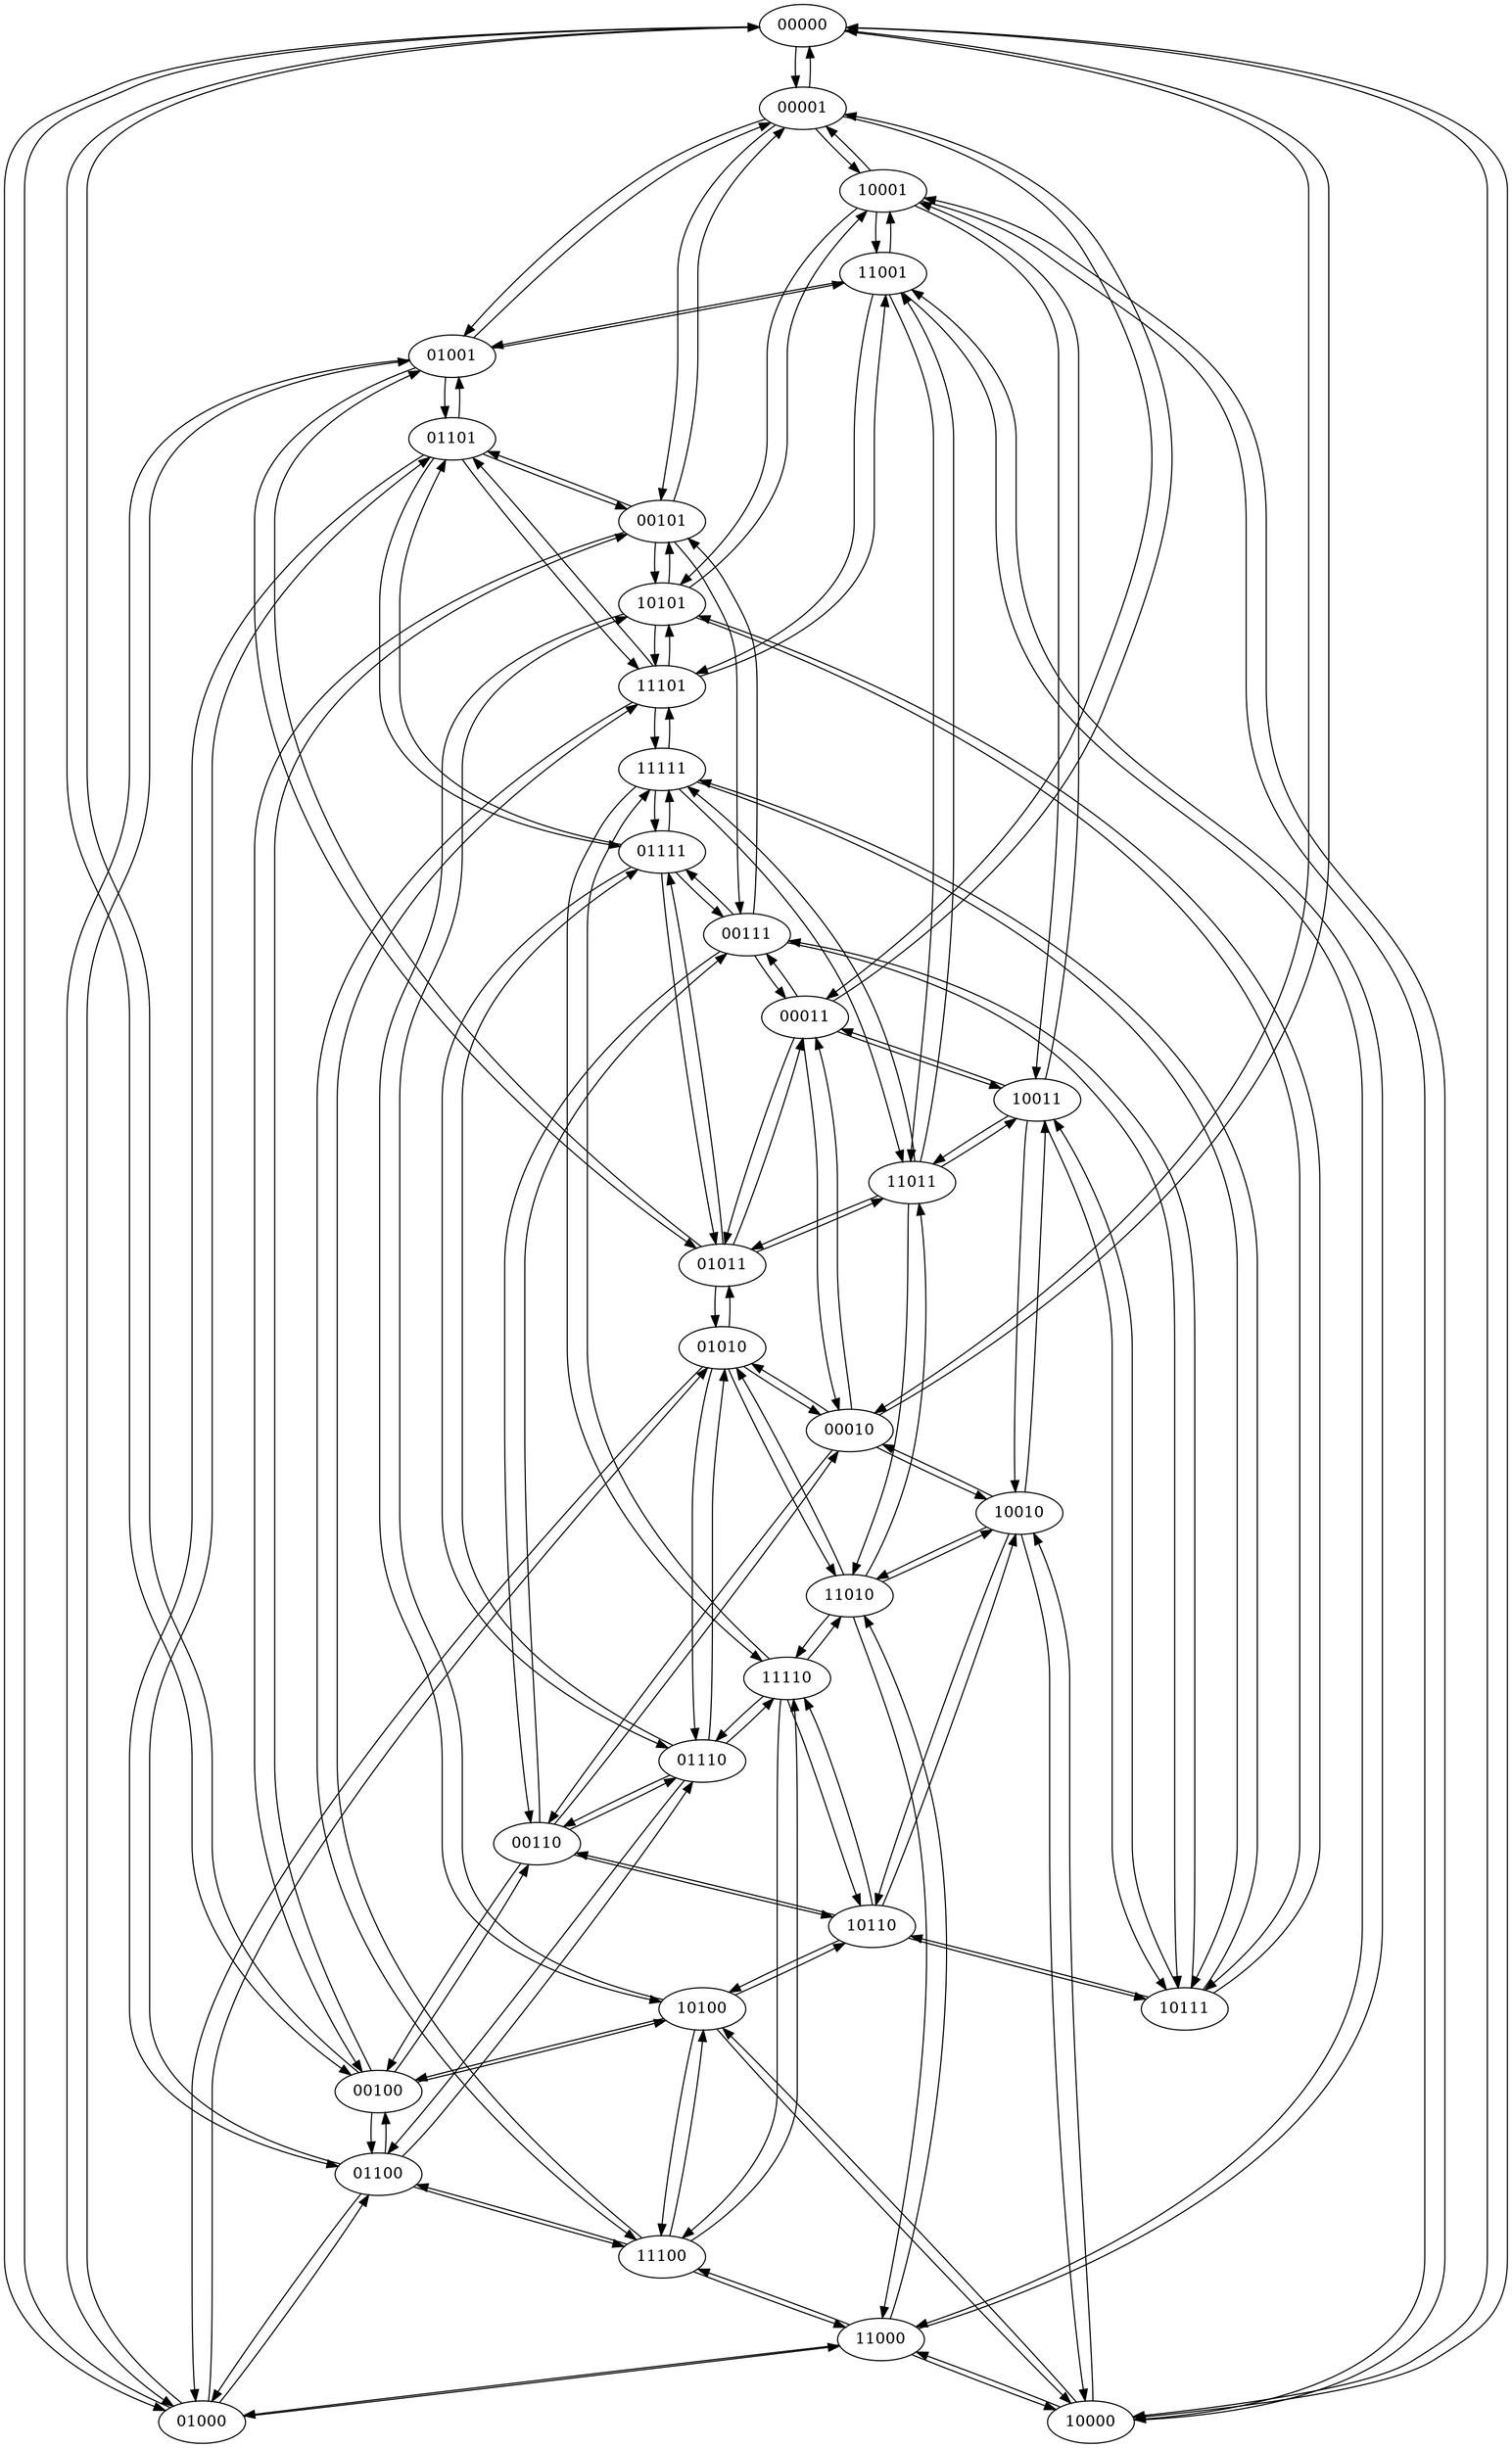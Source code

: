 digraph dsgraph {
	node [label="\N"];
	graph [bb="0,0,1338,2184"];
	00000 [pos="693,2165", width="0.97222", height="0.52778"];
	00001 [pos="693,2091", width="0.97222", height="0.52778"];
	00010 [pos="753,907", width="0.97222", height="0.52778"];
	00011 [pos="721,1277", width="0.97222", height="0.52778"];
	00100 [pos="334,315", width="0.97222", height="0.52778"];
	00101 [pos="589,1721", width="0.97222", height="0.52778"];
	00110 [pos="475,537", width="0.97222", height="0.52778"];
	00111 [pos="661,1351", width="0.97222", height="0.52778"];
	01000 [pos="177,19", width="0.97222", height="0.52778"];
	01001 [pos="417,1869", width="0.97222", height="0.52778"];
	01010 [pos="645,981", width="0.97222", height="0.52778"];
	01011 [pos="645,1055", width="0.97222", height="0.52778"];
	01100 [pos="334,241", width="0.97222", height="0.52778"];
	01101 [pos="417,1795", width="0.97222", height="0.52778"];
	01110 [pos="621,611", width="0.97222", height="0.52778"];
	01111 [pos="589,1425", width="0.97222", height="0.52778"];
	10000 [pos="944,19", width="0.97222", height="0.52778"];
	10001 [pos="780,2017", width="0.97222", height="0.52778"];
	10010 [pos="897,833", width="0.97222", height="0.52778"];
	10011 [pos="921,1203", width="0.97222", height="0.52778"];
	10100 [pos="619,389", width="0.97222", height="0.52778"];
	10101 [pos="589,1647", width="0.97222", height="0.52778"];
	10110 [pos="765,463", width="0.97222", height="0.52778"];
	10111 [pos="1049,389", width="0.97222", height="0.52778"];
	11000 [pos="760,93", width="0.97222", height="0.52778"];
	11001 [pos="780,1943", width="0.97222", height="0.52778"];
	11010 [pos="753,759", width="0.97222", height="0.52778"];
	11011 [pos="809,1129", width="0.97222", height="0.52778"];
	11100 [pos="581,167", width="0.97222", height="0.52778"];
	11101 [pos="589,1573", width="0.97222", height="0.52778"];
	11110 [pos="697,685", width="0.97222", height="0.52778"];
	11111 [pos="589,1499", width="0.97222", height="0.52778"];
	00001 -> 00000 [index=1, pos="e,698.99,2145.9 698.96,2109.7 699.7,2117.6 699.92,2127 699.62,2135.7"];
	00010 -> 00000 [index=2, pos="e,727.89,2162.3 779.35,919.87 873.31,971.06 1185,1169.9 1185,1425 1185,2017 1185,2017 1185,2017 1185,2109.1 859.59,2149.7 737.99\
,2161.3"];
	00100 -> 00000 [index=3, pos="e,657.69,2164.2 316.22,331.38 276.63,364.74 186,445.18 186,537 186,611 186,611 186,611 186,712.76 130,731.24 130,833 130,1277 130\
,1277 130,1277 130,1378.8 74,1397.2 74,1499 74,2017 74,2017 74,2017 74,2135.7 504.46,2159.3 647.5,2163.9"];
	01000 -> 00000 [index=4, pos="e,657.95,2164.7 149.52,30.888 103.85,50.804 18,95.867 18,167 18,2017 18,2017 18,2017 18,2076.4 60.038,2085.2 114,2110 209.38,2153.9\
 528.53,2162.8 647.72,2164.5"];
	00000 -> 00001 [index=1, pos="e,687.04,2109.7 687.01,2145.9 686.28,2138 686.08,2128.7 686.39,2119.9"];
	00011 -> 00001 [index=2, pos="e,727.97,2087.8 745.83,1290.8 801.8,1326.7 935.5,1429.3 984,1554 1049.8,1723 1079.9,1808.1 984,1962 930.89,2047.2 805.58,2076.7 \
737.92,2086.5"];
	00101 -> 00001 [index=3, pos="e,679.67,2072.9 598.34,1739.6 606.5,1767.6 615,1822.2 615,1869 615,1943 615,1943 615,1943 615,1991.3 649.84,2037.7 673.15,2065.3"];
	01001 -> 00001 [index=4, pos="e,667.24,2077.7 435.27,1885.5 465.54,1917.6 527.73,1989.5 592,2036 612.61,2050.9 637.86,2063.8 658.06,2073.4"];
	00000 -> 00010 [index=2, pos="e,775.64,921.67 727.78,2161.5 837.32,2150.3 1167,2109.7 1167,2017 1167,2017 1167,2017 1167,1425 1167,1180.6 881.11,987.96 784.39\
,927.15"];
	00011 -> 00010 [index=1, pos="e,743.87,925.62 718.52,1257.9 720.09,1229.8 728,1175.5 728,1129 728,1129 728,1129 728,1055 728,1013.2 734.4,965.04 741.38,935.32"];
	00110 -> 00010 [index=3, pos="e,742.36,888.65 490.95,554.16 540.01,613.21 686.8,808.29 736.53,880.13"];
	01010 -> 00010 [index=4, pos="e,728.08,920.41 663.25,964.58 678.7,953.11 701,937.77 719.58,925.81"];
	00001 -> 00011 [index=2, pos="e,740.27,1293.2 727.29,2086.4 788.16,2076.6 913.01,2047 966,1962 1061.9,1808.1 1031.8,1723 966,1554 920.97,1438.3 802.51,1341.5 \
748.39,1299.5"];
	00010 -> 00011 [index=1, pos="e,730.13,1258.4 755.48,926.09 753.91,954.21 746,1008.5 746,1055 746,1129 746,1129 746,1129 746,1170.8 739.6,1219 732.62,1248.7"];
	00111 -> 00011 [index=3, pos="e,701.99,1293.4 670.19,1332.3 676.96,1322.9 686.22,1311.3 695.05,1301.1"];
	01011 -> 00011 [index=4, pos="e,718.4,1257.7 655.27,1073.5 671.95,1112.1 702.84,1201.6 715.79,1247.9"];
	00000 -> 00100 [index=3, pos="e,309.69,328.91 657.78,2164.4 524.02,2161.1 56,2140.8 56,2017 56,2017 56,2017 56,1499 56,1397.2 112,1378.8 112,1277 112,1277 112\
,1277 112,833 112,731.24 168,712.76 168,611 168,611 168,611 168,537 168,448.16 252.85,369.96 301.37,334.77"];
	00101 -> 00100 [index=1, pos="e,319.19,332.31 557.18,1712.9 468.14,1686.6 224,1595.4 224,1425 224,1425 224,1425 224,611 224,506.21 281.4,391.2 313.51,340.93"];
	00110 -> 00100 [index=2, pos="e,341.85,333.58 460.09,519.58 432.08,481.14 373.17,388.79 346.81,342.47"];
	01100 -> 00100 [index=4, pos="e,339.99,295.94 339.96,259.74 340.7,267.61 340.92,276.96 340.62,285.71"];
	00001 -> 00101 [index=3, pos="e,586.73,1740.1 671.03,2075.9 642.43,2050.9 597,1998.1 597,1943 597,1943 597,1943 597,1869 597,1827.5 590.33,1780 587.56,1750.2"];
	00100 -> 00101 [index=1, pos="e,559.11,1710.9 327.16,333.97 305.2,379.83 242,501.05 242,611 242,1425 242,1425 242,1425 242,1585.4 458.24,1675.6 549.4,1707.6"];
	00111 -> 00101 [index=2, pos="e,611.49,1705.8 666.87,1370.2 670,1398.4 670,1452.8 670,1499 670,1573 670,1573 670,1573 670,1616.2 662.07,1627.8 642,1666 635.96\
,1677.5 627.35,1688.9 618.71,1698.4"];
	01101 -> 00101 [index=4, pos="e,559.75,1731.5 442.43,1781.8 471,1768.7 517.39,1748.7 550.39,1735.3"];
	00010 -> 00110 [index=3, pos="e,485.52,555.18 736.89,889.65 687.64,830.32 540.87,635.27 491.33,563.67"];
	00100 -> 00110 [index=2, pos="e,467.17,518.45 348.9,332.41 376.92,370.86 435.86,463.26 462.21,509.57"];
	00111 -> 00110 [index=1, pos="e,469.37,555.85 637.2,1336.8 581.38,1298 448,1184.2 448,1055 448,1055 448,1055 448,907 448,779.9 458.73,628.53 467.76,566.11"];
	01110 -> 00110 [index=4, pos="e,498.18,551.53 593.12,599.44 568.54,587.92 532.95,570.04 507.19,556.36"];
	00011 -> 00111 [index=3, pos="e,680.04,1334.6 711.97,1295.5 705.13,1305 695.7,1316.8 686.74,1327.1"];
	00101 -> 00111 [index=2, pos="e,655.13,1370.2 598.82,1702.4 606.75,1692.3 617.06,1679.2 624,1666 644.07,1627.8 652,1616.2 652,1573 652,1573 652,1573 652,1499 \
652,1457.8 652,1410.2 654.21,1380.3"];
	00110 -> 00111 [index=1, pos="e,642.9,1334.5 477.51,556.24 478,611.03 466,772.59 466,907 466,1055 466,1055 466,1055 466,1175.5 582.05,1282.6 635.23,1328"];
	01111 -> 00111 [index=4, pos="e,640.22,1366.6 600.88,1406.7 609.65,1396.7 621.69,1384.2 632.76,1373.6"];
	00000 -> 01000 [index=4, pos="e,145.94,27.989 657.8,2164.8 545.23,2163.6 196.47,2156.2 96,2110 42.038,2085.2 0,2076.4 0,2017 0,2017 0,2017 0,167 0,96.559 84.187\
,51.683 136.56,31.476"];
	01001 -> 01000 [index=1, pos="e,151.48,32.327 382.06,1867.7 301.81,1862.8 112,1838.8 112,1721 112,1721 112,1721 112,1499 112,1397.2 56,1378.8 56,1277 56,1277 \
56,1277 56,167 56,111.22 107.22,63.197 143.17,37.952"];
	01010 -> 01000 [index=2, pos="e,171.13,38.158 626.79,964.62 539.22,878.52 168,476.1 168,315 168,315 168,315 168,167 168,125.81 168,78.168 170.21,48.31"];
	01100 -> 01000 [index=3, pos="e,186.24,37.663 318.13,223.95 287.44,185.68 221.42,92.706 191.68,46.295"];
	00001 -> 01001 [index=4, pos="e,426.54,1887.5 662.12,2081.7 636.83,2072.1 601.34,2055.8 574,2036 515.98,1994 459.64,1931.3 432.73,1895.9"];
	01000 -> 01001 [index=1, pos="e,381.98,1867.1 158.87,35.255 129.06,59.669 74,109.16 74,167 74,1277 74,1277 74,1277 74,1378.8 130,1397.2 130,1499 130,1721 130,\
1721 130,1721 130,1829.3 290.54,1858.4 371.57,1866.2"];
	01011 -> 01001 [index=2, pos="e,387.59,1858.5 625.59,1070.9 544.89,1133.4 242,1372.1 242,1647 242,1721 242,1721 242,1721 242,1792.1 326.35,1834.7 378.03,1854.9"];
	01101 -> 01001 [index=3, pos="e,422.99,1849.9 422.96,1813.7 423.7,1821.6 423.92,1831 423.62,1839.7"];
	00010 -> 01010 [index=4, pos="e,669.9,967.6 734.78,923.41 719.32,934.88 697,950.23 678.41,962.2"];
	01000 -> 01010 [index=2, pos="e,631.07,963.47 182.87,38.158 186,66.37 186,120.75 186,167 186,315 186,315 186,315 186,471.17 534.83,854.09 624.38,955.83"];
	01011 -> 01010 [index=1, pos="e,639.04,999.74 639.01,1035.9 638.28,1028 638.08,1018.7 638.39,1009.9"];
	01110 -> 01010 [index=3, pos="e,646.63,961.95 627.65,629.69 632,657.76 634,712.48 634,759 634,833 634,833 634,833 634,874.57 641.84,922.11 645.5,951.85"];
	00011 -> 01011 [index=4, pos="e,647.51,1074 710.71,1258.5 693.97,1219.7 662.98,1129.9 650.11,1083.7"];
	01001 -> 01011 [index=2, pos="e,621.4,1069.2 384.77,1861.2 329.67,1844.5 224,1800.5 224,1721 224,1721 224,1721 224,1647 224,1377.8 514.63,1143.2 613.03,1075"];
	01010 -> 01011 [index=1, pos="e,650.99,1035.9 650.96,999.74 651.7,1007.6 651.92,1017 651.62,1025.7"];
	01111 -> 01011 [index=3, pos="e,638.98,1073.8 588.69,1405.9 593.38,1345.1 621.8,1156 636.86,1083.6"];
	00100 -> 01100 [index=4, pos="e,328.04,259.74 328.01,295.94 327.28,288.03 327.08,278.67 327.39,269.93"];
	01000 -> 01100 [index=3, pos="e,324.83,222.45 192.91,36.11 223.66,74.448 289.72,167.5 319.4,213.84"];
	01101 -> 01100 [index=1, pos="e,300.38,246.82 390.68,1782.2 326.44,1746 168,1636.6 168,1499 168,1499 168,1499 168,833 168,731.24 112,712.76 112,611 112,611 112\
,611 112,389 112,304.8 225.65,264.64 290.42,249.11"];
	01110 -> 01100 [index=2, pos="e,341.23,259.77 604.06,594.19 563.2,546.97 457.96,409.24 369,296 361.79,286.82 353.83,276.83 347.16,267.92"];
	00101 -> 01101 [index=4, pos="e,446.54,1784.4 563.61,1734.2 535.14,1747.3 488.91,1767.2 455.9,1780.6"];
	01001 -> 01101 [index=3, pos="e,411.04,1813.7 411.01,1849.9 410.28,1842 410.08,1832.7 410.39,1823.9"];
	01100 -> 01101 [index=1, pos="e,395.34,1779.7 301.87,248.98 244.26,264.42 130,304.57 130,389 130,611 130,611 130,611 130,712.76 186,731.24 186,833 186,1499 186\
,1499 186,1499 186,1627.6 324.34,1731.5 387.02,1774.1"];
	01111 -> 01101 [index=2, pos="e,407,1776.3 555.32,1430.4 490.18,1442.5 354,1478.2 354,1573 354,1647 354,1647 354,1647 354,1692.9 382.34,1739.5 401.24,1767.8"];
	00110 -> 01110 [index=4, pos="e,597.98,596.56 503.23,548.73 527.86,560.28 563.36,578.12 589.02,591.75"];
	01010 -> 01110 [index=3, pos="e,615.98,630.15 635.04,962.42 626,934.48 616,879.93 616,833 616,833 616,833 616,759 616,717.79 614.43,670.16 615.47,640.3"];
	01100 -> 01110 [index=2, pos="e,611.18,592.45 354.37,256.83 364.6,267.78 376.58,282.73 387,296 470.26,401.98 567.78,529.42 605.46,584.02"];
	01111 -> 01110 [index=1, pos="e,591.65,621.64 562.05,1412.7 507.9,1383.5 392,1304.5 392,1203 392,1203 392,1203 392,833 392,728.27 517.05,655.27 582.45,625.69"];
	00111 -> 01111 [index=4, pos="e,609.91,1409.3 649.36,1369 640.62,1379 628.53,1391.6 617.4,1402.3"];
	01011 -> 01111 [index=3, pos="e,595.04,1406.1 645.3,1074.3 640.58,1135.2 612.21,1323.9 597.16,1396.3"];
	01101 -> 01111 [index=2, pos="e,554.63,1428.9 397.46,1778.9 373.2,1753 336,1699.6 336,1647 336,1647 336,1647 336,1573 336,1478.4 471.63,1442.6 544.38,1430.5"];
	01110 -> 01111 [index=1, pos="e,567.09,1410 595.37,624.34 538.96,653.02 410,726.65 410,833 410,1203 410,1203 410,1203 410,1296.1 507.48,1370.2 558.69,1404.4"];
	10001 -> 10000 [index=1, pos="e,975.65,27.155 813.5,2011.4 846.08,2004.7 895.01,1990.7 928,1962 947.55,1945 1264,1373.9 1264,1203 1264,1203 1264,1203 1264,167\
 1264,105.78 1072.1,51.745 985.44,29.63"];
	10010 -> 10000 [index=2, pos="e,940,38.284 899.76,813.82 908.44,786.02 928,732.64 928,685 928,685 928,685 928,537 928,351.03 932.57,127.54 939.07,48.464"];
	10100 -> 10000 [index=3, pos="e,926.2,35.814 631.57,371.15 680.1,310.55 853.85,112.57 919.15,43.241"];
	11000 -> 10000 [index=4, pos="e,914.17,29.065 786.39,80.279 817.39,67.021 868.83,46.316 904.54,32.704"];
	10000 -> 10001 [index=1, pos="e,814.43,2013.6 976.99,25.448 1062.2,44.186 1282,101.47 1282,167 1282,1203 1282,1203 1282,1203 1282,1373.9 965.55,1945 946,1962 \
911.96,1991.7 860.96,2005.6 824.35,2012"];
	10011 -> 10001 [index=2, pos="e,811.27,2008.3 928.76,1221.6 941.31,1268.2 961,1393.6 961,1499 961,1869 961,1869 961,1869 961,1940.6 874.36,1985.1 820.85,2004.9"];
	10101 -> 10001 [index=3, pos="e,764.22,2000 611.72,1662 641.48,1686.8 689,1739.2 689,1795 689,1869 689,1869 689,1869 689,1919.7 729.85,1966.1 756.98,1992.9"];
	11001 -> 10001 [index=4, pos="e,785.99,1997.9 785.96,1961.7 786.7,1969.6 786.92,1979 786.62,1987.7"];
	10000 -> 10010 [index=2, pos="e,910.86,815.19 947.11,38.284 951.01,106.43 946,342.28 946,537 946,685 946,685 946,685 946,728.52 929.68,776.83 915.54,806.05"];
	10011 -> 10010 [index=1, pos="e,893.17,852.21 910.46,1184.7 907.86,1174 906.11,1160.3 905,1148 895.51,1043.2 890.69,918.21 892.68,862.42"];
	10110 -> 10010 [index=3, pos="e,893.39,813.89 774.69,481.34 800.59,541.17 868.54,730.97 890.49,803.99"];
	11010 -> 10010 [index=4, pos="e,874.05,818.38 780.79,770.67 805.01,782.17 839.9,799.94 865.2,813.57"];
	10001 -> 10011 [index=2, pos="e,919.92,1222.3 807.89,2005.5 854.63,1986 943,1941.3 943,1869 943,1869 943,1869 943,1499 943,1400.9 925.94,1285.4 920.81,1232.4"];
	10010 -> 10011 [index=1, pos="e,926.19,1184.2 901.88,851.85 908.04,900.8 912.86,1035.9 923,1148 923.77,1156.5 924.84,1165.7 925.55,1174.1"];
	10111 -> 10011 [index=3, pos="e,935.79,1185.5 1042.8,407.77 1029.4,435.06 1002,487.82 1002,537 1002,981 1002,981 1002,981 1002,1054.9 965.49,1136.1 941.22,1176.8"];
	11011 -> 10011 [index=4, pos="e,902.12,1186.8 834.36,1142.2 852.09,1153 875.58,1168.3 893.7,1180.8"];
	10000 -> 10100 [index=3, pos="e,636.84,372.14 931.46,36.819 882.97,97.373 709.24,295.32 643.9,364.71"];
	10101 -> 10100 [index=1, pos="e,585.18,394.5 556.61,1639.5 500.52,1623.3 392,1579.8 392,1499 392,1499 392,1499 392,1425 392,1323.2 336,1304.8 336,1203 336,1203\
 336,1203 336,833 336,731.24 392,712.76 392,611 392,611 392,611 392,537 392,451.24 508.91,411.72 575.03,396.7"];
	10110 -> 10100 [index=2, pos="e,642.18,403.53 737.12,451.44 712.54,439.92 676.95,422.04 651.19,408.36"];
	11100 -> 10100 [index=4, pos="e,619.71,369.69 588.19,185.8 598.24,224.5 613.71,313.35 618.73,359.68"];
	10001 -> 10101 [index=3, pos="e,602.82,1664.5 756.11,2002.8 723.79,1978.7 671,1926.7 671,1869 671,1869 671,1869 671,1795 671,1745.9 634.14,1699.3 609.66,1672"];
	10100 -> 10101 [index=1, pos="e,559.24,1636.9 586.46,396.58 527.57,411.49 410,451 410,537 410,611 410,611 410,611 410,712.76 354,731.24 354,833 354,1203 354,1203\
 354,1203 354,1304.8 410,1323.2 410,1425 410,1499 410,1499 410,1499 410,1571.3 497.01,1613.8 549.81,1633.5"];
	10111 -> 10101 [index=2, pos="e,619.72,1637.8 1074.5,402.33 1110.2,425.55 1170,476.74 1170,537 1170,1129 1170,1129 1170,1129 1170,1418.9 761.41,1588.8 629.46,\
1634.4"];
	11101 -> 10101 [index=4, pos="e,594.99,1627.9 594.96,1591.7 595.7,1599.6 595.92,1609 595.62,1617.7"];
	10010 -> 10110 [index=3, pos="e,768.68,482.35 887.31,814.65 861.43,754.89 793.62,565.48 771.59,492.27"];
	10100 -> 10110 [index=2, pos="e,741.98,448.56 647.23,400.73 671.86,412.28 707.36,430.12 733.02,443.75"];
	10111 -> 10110 [index=1, pos="e,797.51,455.63 1018,398.29 966.86,412.33 865.16,438.84 807.42,453.19"];
	11110 -> 10110 [index=4, pos="e,754.49,481.13 695.86,665.98 698.54,655.42 703.16,642.03 707,630 722.57,581.22 739,523.84 750.94,490.62"];
	10011 -> 10111 [index=3, pos="e,1032.2,405.98 926.54,1184.1 942.65,1146.6 984,1059.6 984,981 984,981 984,981 984,537 984,491.44 1007.5,442.8 1026.5,414.19"];
	10101 -> 10111 [index=2, pos="e,1067.1,405.25 618.03,1636.1 733.4,1592.9 1152,1422.4 1152,1129 1152,1129 1152,1129 1152,537 1152,483.91 1105.6,437.84 1074.9,411.76"];
	10110 -> 10111 [index=1, pos="e,1016.6,396.33 795.75,453.78 846.84,439.74 948.9,413.14 1006.7,398.78"];
	11111 -> 10111 [index=4, pos="e,1055.2,407.77 618.88,1488.7 727.8,1451.2 1096,1310.6 1096,1055 1096,1055 1096,1055 1096,537 1096,492.82 1073.9,445.74 1059.7,416.84"];
	10000 -> 11000 [index=4, pos="e,790.02,82.866 917.57,31.737 886.62,44.973 835.34,65.618 799.64,79.226"];
	11001 -> 11000 [index=1, pos="e,790.53,102.41 798.99,1926.9 829.97,1902.8 887,1853.6 887,1795 887,1795 887,1795 887,1721 887,1450.2 1208,1473.8 1208,1203 1208\
,1203 1208,1203 1208,463 1208,252.14 910.5,140.67 800.29,105.48"];
	11010 -> 11000 [index=2, pos="e,762.18,112.02 755.69,739.85 766.21,704.35 795.61,625.61 806,556 830.44,392.32 780.76,194.78 764.35,121.85"];
	11100 -> 11000 [index=3, pos="e,730.39,103.24 606.91,154.11 636.94,140.9 686.41,120.43 721.04,106.87"];
	10001 -> 11001 [index=4, pos="e,774.04,1961.7 774.01,1997.9 773.28,1990 773.08,1980.7 773.39,1971.9"];
	11000 -> 11001 [index=1, pos="e,805.94,1930 792.11,100.72 897.64,129.65 1226,241.48 1226,463 1226,1203 1226,1203 1226,1203 1226,1473.8 905,1450.2 905,1721 905\
,1795 905,1795 905,1795 905,1851.7 851.67,1899.5 814.52,1924.5"];
	11011 -> 11001 [index=2, pos="e,797.57,1926.1 821.07,1147.2 824.51,1157.9 827.26,1171.7 829,1184 844.01,1290.4 849,1317.5 849,1425 849,1795 849,1795 849,1795 \
849,1841 823.82,1889.5 803.64,1918"];
	11101 -> 11001 [index=3, pos="e,784.6,1923.9 621.38,1580.8 676.76,1597.4 783,1641.2 783,1721 783,1795 783,1795 783,1795 783,1836.2 785.35,1883.9 784.9,1913.7"];
	10010 -> 11010 [index=4, pos="e,776.14,773.73 869.09,821.27 844.94,809.8 810.23,792.13 784.98,778.53"];
	11000 -> 11010 [index=2, pos="e,765.51,741.22 769.43,111.58 793.44,174.29 849.7,383.87 824,556 814.33,620.74 788.23,693.37 770.15,731.77"];
	11011 -> 11010 [index=1, pos="e,755.23,778.21 805,1110 802.25,1069.1 803.6,969.47 788,888 781.23,852.66 766.98,813.79 758.41,788.06"];
	11110 -> 11010 [index=3, pos="e,744.82,740.33 715.13,701.4 722.95,710.4 731.83,721.78 739.12,732.04"];
	10011 -> 11011 [index=4, pos="e,827.84,1145.2 895.66,1189.8 877.91,1179.1 854.4,1163.7 836.26,1151.1"];
	11001 -> 11011 [index=2, pos="e,805.41,1148 787.1,1924.4 801.67,1897.2 831,1844.6 831,1795 831,1795 831,1795 831,1425 831,1317.5 826.01,1290.4 811,1184 809.8,\
1175.5 808.13,1166.4 806.82,1158"];
	11010 -> 11011 [index=1, pos="e,814.67,1110 766.76,776.52 780.1,800.94 798.12,846.86 806,888 820.44,963.42 820.36,1054.4 815.84,1100"];
	11111 -> 11011 [index=3, pos="e,801.23,1147.7 604.22,1481.8 637.56,1449.3 715.69,1375.5 756,1296 779.05,1250.6 790.89,1191.9 798.87,1157.5"];
	10100 -> 11100 [index=4, pos="e,580.28,186.2 611.78,370.07 601.72,331.26 586.26,242.42 581.25,196.18"];
	11000 -> 11100 [index=3, pos="e,610.73,156.71 733.98,105.94 703.98,119.13 654.65,139.54 620.07,153.09"];
	11101 -> 11100 [index=1, pos="e,558.25,181.54 562.9,1560.2 488.17,1518.6 280,1379.4 280,1203 280,1203 280,1203 280,611 280,419.12 472.74,245.95 549.86,187.75"];
	11110 -> 11100 [index=2, pos="e,599.13,183.25 690.35,666.31 686,638.24 684,583.52 684,537 684,537 684,537 684,315 684,261.91 637.6,215.84 606.93,189.76"];
	10101 -> 11101 [index=4, pos="e,583.04,1591.7 583.01,1627.9 582.28,1620 582.08,1610.7 582.39,1601.9"];
	11001 -> 11101 [index=3, pos="e,618.6,1583.4 772.94,1924.3 768,1896.3 765,1841.5 765,1795 765,1795 765,1795 765,1721 765,1649.7 680.19,1607.1 628.21,1587"];
	11100 -> 11101 [index=1, pos="e,566.97,1558 562.87,183.74 500.14,237.61 298,414.49 298,611 298,1203 298,1203 298,1203 298,1369.5 483.52,1502.9 558.41,1552.4"];
	11111 -> 11101 [index=2, pos="e,594.99,1553.9 594.96,1517.7 595.7,1525.6 595.92,1535 595.62,1543.7"];
	10110 -> 11110 [index=4, pos="e,711.2,667.24 765.31,482.12 760.02,513.25 742,576.75 725,630 722.1,639.09 718.75,648.96 715.23,657.8"];
	11010 -> 11110 [index=3, pos="e,705.21,703.72 734.85,742.58 727.05,733.6 718.19,722.24 710.9,711.99"];
	11100 -> 11110 [index=2, pos="e,702.02,665.85 606.52,180.33 642.24,203.55 702,254.74 702,315 702,537 702,537 702,537 702,578.21 703.57,625.84 702.53,655.7"];
	11111 -> 11110 [index=1, pos="e,674.75,699.91 567.17,1484.1 556.29,1473.6 544.14,1458.8 536,1444 514.93,1405.7 504,1394.7 504,1351 504,1351 504,1351 504,981 504\
,862.15 612.32,751.43 666.8,706.33"];
	10111 -> 11111 [index=4, pos="e,620.42,1490.4 1065.8,405.98 1085.4,432.7 1114,486.73 1114,537 1114,1055 1114,1055 1114,1055 1114,1307.6 754.3,1447.9 630.3,1487.3"];
	11011 -> 11111 [index=3, pos="e,611.62,1484.2 812.15,1148 811.15,1179.9 799.37,1246 774,1296 735.22,1372.4 661.44,1443.7 619.55,1477.9"];
	11101 -> 11111 [index=2, pos="e,583.04,1517.7 583.01,1553.9 582.28,1546 582.08,1536.7 582.39,1527.9"];
	11110 -> 11111 [index=1, pos="e,579.39,1480.3 681.12,702.01 637.7,744.02 522,858.17 522,981 522,1351 522,1351 522,1351 522,1394.7 532.93,1405.7 554,1444 559.39\
,1453.8 566.55,1463.6 573.12,1472.2"];
	00000 -> 10000 [index=5, pos="e,978.85,22.12 728.35,2164.3 860.91,2160.9 1320,2140.3 1320,2017 1320,2017 1320,2017 1320,167 1320,98.111 1258.7,102.44 1196,74 \
1127.5,42.967 1041,29.176 989.07,23.238"];
	10000 -> 00000 [index=5, pos="e,728.17,2164.5 978.96,21.041 1032.2,25.38 1135.1,38.248 1214,74 1276.7,102.44 1338,98.111 1338,167 1338,2017 1338,2017 1338,2017\
 1338,2139.5 884.95,2160.6 738.19,2164.3"];
	00001 -> 10001 [index=5, pos="e,757.24,2031.7 707.78,2073.5 719.2,2062.8 735.14,2049.2 749.22,2038"];
	10001 -> 00001 [index=5, pos="e,715.69,2076.4 765.31,2034.5 753.88,2045.1 737.86,2058.8 723.74,2070.1"];
	00010 -> 10010 [index=5, pos="e,869.21,844.67 775.95,892.38 798.68,879.87 833.61,861.89 860.19,849"];
	10010 -> 00010 [index=5, pos="e,780.91,895.27 873.86,847.73 851.24,860.17 816.69,877.95 790.25,890.79"];
	00011 -> 10011 [index=5, pos="e,890.41,1212.6 748.44,1264.9 782.76,1251.5 841.49,1229.7 880.85,1215.9"];
	10011 -> 00011 [index=5, pos="e,751.44,1267.5 893.54,1215.1 859.17,1228.6 800.35,1250.3 761,1264.1"];
	00100 -> 10100 [index=5, pos="e,588.12,379.78 366.47,322.33 418.8,335.13 521.28,361.66 578.36,377.12"];
	10100 -> 00100 [index=5, pos="e,364.76,324.19 586.67,381.7 534.35,368.91 431.64,342.32 374.54,326.85"];
	00101 -> 10101 [index=5, pos="e,583.04,1665.7 583.01,1701.9 582.28,1694 582.08,1684.7 582.39,1675.9"];
	10101 -> 00101 [index=5, pos="e,594.99,1701.9 594.96,1665.7 595.7,1673.6 595.92,1683 595.62,1691.7"];
	00110 -> 10110 [index=5, pos="e,732.33,470.26 505.95,527.93 558.18,513.88 663.5,487 722.56,472.62"];
	10110 -> 00110 [index=5, pos="e,507.55,529.77 733.99,472.09 681.69,486.15 576.32,513.05 517.3,527.41"];
	00111 -> 10111 [index=5, pos="e,1043.1,408.16 694.37,1344.9 754.98,1332.8 882.93,1300.1 956,1222 1033.5,1139.2 1040,1094.4 1040,981 1040,981 1040,981 1040,537\
 1040,495.81 1040,448.17 1042.2,418.31"];
	10111 -> 00111 [index=5, pos="e,695.08,1346.7 1054.9,408.16 1058,436.37 1058,490.75 1058,537 1058,981 1058,981 1058,981 1058,1094.4 1051.5,1139.2 974,1222 900.77\
,1300.2 772.42,1333 704.97,1345"];
	01000 -> 11000 [index=5, pos="e,725.74,88.202 211.44,22.958 311.9,35.149 603.95,72.189 715.8,86.891"];
	11000 -> 01000 [index=5, pos="e,211.25,23.797 725.39,89.021 624.76,76.809 332.97,39.8 221.19,25.107"];
	01001 -> 11001 [index=5, pos="e,747.47,1935.5 450.3,1875 516.61,1887.8 664.6,1917.9 737.67,1933.4"];
	11001 -> 01001 [index=5, pos="e,449.32,1876.5 746.71,1937 680.32,1924.2 532.1,1894 459.1,1878.5"];
	01010 -> 11010 [index=5, pos="e,740.38,776.95 650.23,962.07 665.98,922.54 710.26,831.11 735.46,785.66"];
	11010 -> 01010 [index=5, pos="e,657.53,963.21 747.82,777.81 732.12,817.25 687.85,908.68 662.61,954.22"];
	01011 -> 11011 [index=5, pos="e,784.28,1115.4 673.97,1065.8 702.3,1077.7 745.19,1096.9 775.07,1111"];
	11011 -> 01011 [index=5, pos="e,669.79,1068.6 779.85,1118.1 751.53,1106.2 708.8,1087.1 678.98,1073"];
	01100 -> 11100 [index=5, pos="e,549.36,175.15 363.5,230.71 407.38,216.82 489.64,192.16 539.54,177.94"];
	11100 -> 01100 [index=5, pos="e,365.81,232.8 551.24,177.37 507.34,191.27 425.43,215.82 375.62,230.02"];
	01101 -> 11101 [index=5, pos="e,568.61,1588.8 425.53,1776.4 445.52,1745.4 494.11,1681.5 536,1628 544.13,1617.6 553.21,1606.2 561.68,1596.5"];
	11101 -> 01101 [index=5, pos="e,434.92,1778.3 581.76,1591.8 574.31,1602.4 563.5,1615.9 554,1628 514.55,1678.4 469.16,1738 441.55,1770.6"];
	01110 -> 11110 [index=5, pos="e,684.48,667.09 642.24,626.25 653.32,635.89 666.64,648.58 677.45,659.7"];
	11110 -> 01110 [index=5, pos="e,633.52,628.92 675.66,669.67 664.6,660.04 651.32,647.38 640.53,636.29"];
	01111 -> 11111 [index=5, pos="e,594.99,1479.9 594.96,1443.7 595.7,1451.6 595.92,1461 595.62,1469.7"];
	11111 -> 01111 [index=5, pos="e,583.04,1443.7 583.01,1479.9 582.28,1472 582.08,1462.7 582.39,1453.9"];
}
